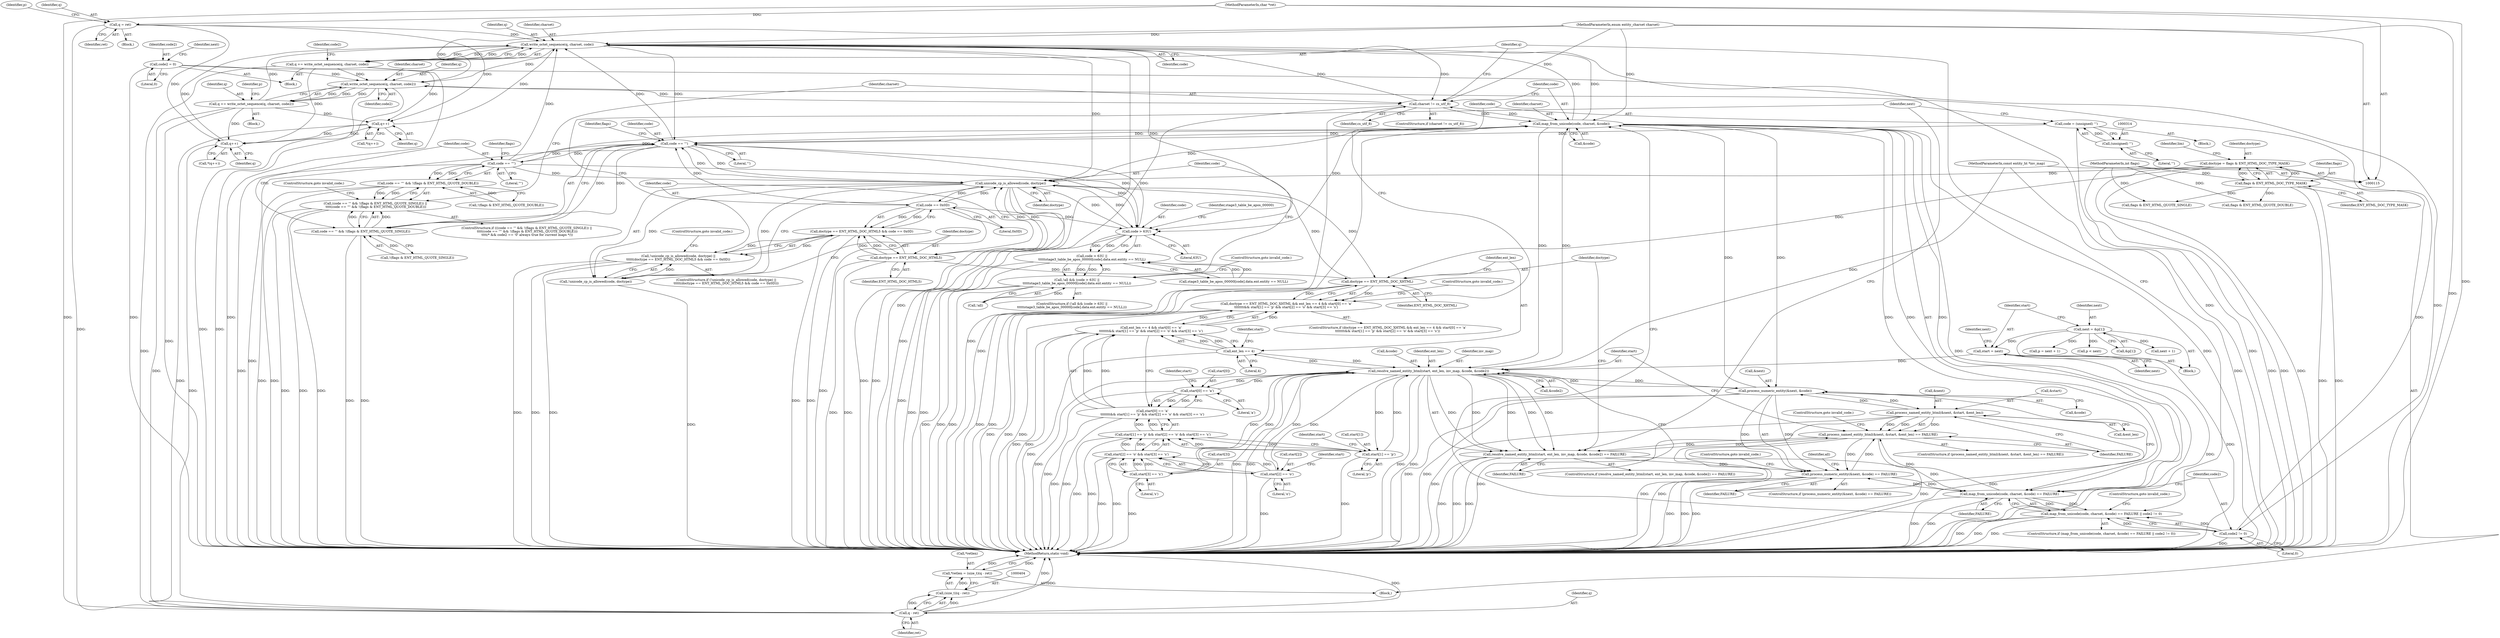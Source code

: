 digraph "0_php-src_0da8b8b801f9276359262f1ef8274c7812d3dfda?w=1_9@API" {
"1000363" [label="(Call,write_octet_sequence(q, charset, code))"];
"1000392" [label="(Call,q++)"];
"1000180" [label="(Call,q++)"];
"1000361" [label="(Call,q += write_octet_sequence(q, charset, code))"];
"1000363" [label="(Call,write_octet_sequence(q, charset, code))"];
"1000149" [label="(Call,q = ret)"];
"1000118" [label="(MethodParameterIn,char *ret)"];
"1000370" [label="(Call,q += write_octet_sequence(q, charset, code2))"];
"1000372" [label="(Call,write_octet_sequence(q, charset, code2))"];
"1000123" [label="(MethodParameterIn,enum entity_charset charset)"];
"1000158" [label="(Call,code2 = 0)"];
"1000357" [label="(Call,code2 != 0)"];
"1000351" [label="(Call,map_from_unicode(code, charset, &code))"];
"1000335" [label="(Call,code == '\"')"];
"1000327" [label="(Call,code == '\'')"];
"1000311" [label="(Call,code = (unsigned) '\'')"];
"1000313" [label="(Call,(unsigned) '\'')"];
"1000238" [label="(Call,code == 0x0D)"];
"1000231" [label="(Call,unicode_cp_is_allowed(code, doctype))"];
"1000213" [label="(Call,code > 63U)"];
"1000129" [label="(Call,doctype = flags & ENT_HTML_DOC_TYPE_MASK)"];
"1000131" [label="(Call,flags & ENT_HTML_DOC_TYPE_MASK)"];
"1000121" [label="(MethodParameterIn,int flags)"];
"1000280" [label="(Call,doctype == ENT_HTML_DOC_XHTML)"];
"1000235" [label="(Call,doctype == ENT_HTML_DOC_HTML5)"];
"1000344" [label="(Call,charset != cs_utf_8)"];
"1000268" [label="(Call,resolve_named_entity_html(start, ent_len, inv_map, &code, &code2))"];
"1000252" [label="(Call,start = next)"];
"1000246" [label="(Call,next = &p[1])"];
"1000288" [label="(Call,start[0] == 'a')"];
"1000300" [label="(Call,start[2] == 'o')"];
"1000305" [label="(Call,start[3] == 's')"];
"1000294" [label="(Call,start[1] == 'p')"];
"1000284" [label="(Call,ent_len == 4)"];
"1000122" [label="(MethodParameterIn,const entity_ht *inv_map)"];
"1000201" [label="(Call,process_numeric_entity(&next, &code))"];
"1000257" [label="(Call,process_named_entity_html(&next, &start, &ent_len))"];
"1000212" [label="(Call,code > 63U ||\n\t\t\t\t\tstage3_table_be_apos_00000[code].data.ent.entity == NULL)"];
"1000209" [label="(Call,!all && (code > 63U ||\n\t\t\t\t\tstage3_table_be_apos_00000[code].data.ent.entity == NULL))"];
"1000230" [label="(Call,!unicode_cp_is_allowed(code, doctype))"];
"1000229" [label="(Call,!unicode_cp_is_allowed(code, doctype) ||\n\t\t\t\t\t(doctype == ENT_HTML_DOC_HTML5 && code == 0x0D))"];
"1000234" [label="(Call,doctype == ENT_HTML_DOC_HTML5 && code == 0x0D)"];
"1000279" [label="(Call,doctype == ENT_HTML_DOC_XHTML && ent_len == 4 && start[0] == 'a'\n\t\t\t\t\t\t\t&& start[1] == 'p' && start[2] == 'o' && start[3] == 's')"];
"1000326" [label="(Call,code == '\'' && !(flags & ENT_HTML_QUOTE_SINGLE))"];
"1000325" [label="(Call,(code == '\'' && !(flags & ENT_HTML_QUOTE_SINGLE)) ||\n \t\t\t\t(code == '\"' && !(flags & ENT_HTML_QUOTE_DOUBLE)))"];
"1000334" [label="(Call,code == '\"' && !(flags & ENT_HTML_QUOTE_DOUBLE))"];
"1000200" [label="(Call,process_numeric_entity(&next, &code) == FAILURE)"];
"1000256" [label="(Call,process_named_entity_html(&next, &start, &ent_len) == FAILURE)"];
"1000267" [label="(Call,resolve_named_entity_html(start, ent_len, inv_map, &code, &code2) == FAILURE)"];
"1000350" [label="(Call,map_from_unicode(code, charset, &code) == FAILURE)"];
"1000349" [label="(Call,map_from_unicode(code, charset, &code) == FAILURE || code2 != 0)"];
"1000283" [label="(Call,ent_len == 4 && start[0] == 'a'\n\t\t\t\t\t\t\t&& start[1] == 'p' && start[2] == 'o' && start[3] == 's')"];
"1000287" [label="(Call,start[0] == 'a'\n\t\t\t\t\t\t\t&& start[1] == 'p' && start[2] == 'o' && start[3] == 's')"];
"1000293" [label="(Call,start[1] == 'p' && start[2] == 'o' && start[3] == 's')"];
"1000299" [label="(Call,start[2] == 'o' && start[3] == 's')"];
"1000405" [label="(Call,q - ret)"];
"1000403" [label="(Call,(size_t)(q - ret))"];
"1000400" [label="(Call,*retlen = (size_t)(q - ret))"];
"1000283" [label="(Call,ent_len == 4 && start[0] == 'a'\n\t\t\t\t\t\t\t&& start[1] == 'p' && start[2] == 'o' && start[3] == 's')"];
"1000133" [label="(Identifier,ENT_HTML_DOC_TYPE_MASK)"];
"1000204" [label="(Call,&code)"];
"1000227" [label="(ControlStructure,goto invalid_code;)"];
"1000400" [label="(Call,*retlen = (size_t)(q - ret))"];
"1000124" [label="(Block,)"];
"1000241" [label="(ControlStructure,goto invalid_code;)"];
"1000359" [label="(Literal,0)"];
"1000279" [label="(Call,doctype == ENT_HTML_DOC_XHTML && ent_len == 4 && start[0] == 'a'\n\t\t\t\t\t\t\t&& start[1] == 'p' && start[2] == 'o' && start[3] == 's')"];
"1000118" [label="(MethodParameterIn,char *ret)"];
"1000252" [label="(Call,start = next)"];
"1000264" [label="(Identifier,FAILURE)"];
"1000406" [label="(Identifier,q)"];
"1000257" [label="(Call,process_named_entity_html(&next, &start, &ent_len))"];
"1000335" [label="(Call,code == '\"')"];
"1000357" [label="(Call,code2 != 0)"];
"1000129" [label="(Call,doctype = flags & ENT_HTML_DOC_TYPE_MASK)"];
"1000369" [label="(Block,)"];
"1000272" [label="(Call,&code)"];
"1000364" [label="(Identifier,q)"];
"1000201" [label="(Call,process_numeric_entity(&next, &code))"];
"1000302" [label="(Identifier,start)"];
"1000213" [label="(Call,code > 63U)"];
"1000375" [label="(Identifier,code2)"];
"1000233" [label="(Identifier,doctype)"];
"1000405" [label="(Call,q - ret)"];
"1000135" [label="(Identifier,lim)"];
"1000301" [label="(Call,start[2])"];
"1000332" [label="(Identifier,flags)"];
"1000260" [label="(Call,&start)"];
"1000371" [label="(Identifier,q)"];
"1000298" [label="(Literal,'p')"];
"1000362" [label="(Identifier,q)"];
"1000180" [label="(Call,q++)"];
"1000312" [label="(Identifier,code)"];
"1000132" [label="(Identifier,flags)"];
"1000268" [label="(Call,resolve_named_entity_html(start, ent_len, inv_map, &code, &code2))"];
"1000325" [label="(Call,(code == '\'' && !(flags & ENT_HTML_QUOTE_SINGLE)) ||\n \t\t\t\t(code == '\"' && !(flags & ENT_HTML_QUOTE_DOUBLE)))"];
"1000246" [label="(Call,next = &p[1])"];
"1000179" [label="(Call,*(q++))"];
"1000322" [label="(Identifier,next)"];
"1000181" [label="(Identifier,q)"];
"1000131" [label="(Call,flags & ENT_HTML_DOC_TYPE_MASK)"];
"1000270" [label="(Identifier,ent_len)"];
"1000339" [label="(Call,flags & ENT_HTML_QUOTE_DOUBLE)"];
"1000199" [label="(ControlStructure,if (process_numeric_entity(&next, &code) == FAILURE))"];
"1000209" [label="(Call,!all && (code > 63U ||\n\t\t\t\t\tstage3_table_be_apos_00000[code].data.ent.entity == NULL))"];
"1000361" [label="(Call,q += write_octet_sequence(q, charset, code))"];
"1000258" [label="(Call,&next)"];
"1000299" [label="(Call,start[2] == 'o' && start[3] == 's')"];
"1000330" [label="(Call,!(flags & ENT_HTML_QUOTE_SINGLE))"];
"1000336" [label="(Identifier,code)"];
"1000265" [label="(ControlStructure,goto invalid_code;)"];
"1000366" [label="(Identifier,code)"];
"1000329" [label="(Literal,'\'')"];
"1000324" [label="(ControlStructure,if (((code == '\'' && !(flags & ENT_HTML_QUOTE_SINGLE)) ||\n \t\t\t\t(code == '\"' && !(flags & ENT_HTML_QUOTE_DOUBLE)))\n \t\t\t\t/* && code2 == '\0' always true for current maps */))"];
"1000123" [label="(MethodParameterIn,enum entity_charset charset)"];
"1000286" [label="(Literal,4)"];
"1000253" [label="(Identifier,start)"];
"1000212" [label="(Call,code > 63U ||\n\t\t\t\t\tstage3_table_be_apos_00000[code].data.ent.entity == NULL)"];
"1000230" [label="(Call,!unicode_cp_is_allowed(code, doctype))"];
"1000159" [label="(Identifier,code2)"];
"1000327" [label="(Call,code == '\'')"];
"1000392" [label="(Call,q++)"];
"1000229" [label="(Call,!unicode_cp_is_allowed(code, doctype) ||\n\t\t\t\t\t(doctype == ENT_HTML_DOC_HTML5 && code == 0x0D))"];
"1000345" [label="(Identifier,charset)"];
"1000259" [label="(Identifier,next)"];
"1000376" [label="(Call,p = next + 1)"];
"1000384" [label="(Call,p < next)"];
"1000235" [label="(Call,doctype == ENT_HTML_DOC_HTML5)"];
"1000306" [label="(Call,start[3])"];
"1000352" [label="(Identifier,code)"];
"1000326" [label="(Call,code == '\'' && !(flags & ENT_HTML_QUOTE_SINGLE))"];
"1000284" [label="(Call,ent_len == 4)"];
"1000282" [label="(Identifier,ENT_HTML_DOC_XHTML)"];
"1000228" [label="(ControlStructure,if (!unicode_cp_is_allowed(code, doctype) ||\n\t\t\t\t\t(doctype == ENT_HTML_DOC_HTML5 && code == 0x0D)))"];
"1000153" [label="(Identifier,p)"];
"1000350" [label="(Call,map_from_unicode(code, charset, &code) == FAILURE)"];
"1000300" [label="(Call,start[2] == 'o')"];
"1000287" [label="(Call,start[0] == 'a'\n\t\t\t\t\t\t\t&& start[1] == 'p' && start[2] == 'o' && start[3] == 's')"];
"1000232" [label="(Identifier,code)"];
"1000334" [label="(Call,code == '\"' && !(flags & ENT_HTML_QUOTE_DOUBLE))"];
"1000305" [label="(Call,start[3] == 's')"];
"1000216" [label="(Call,stage3_table_be_apos_00000[code].data.ent.entity == NULL)"];
"1000393" [label="(Identifier,q)"];
"1000151" [label="(Identifier,ret)"];
"1000267" [label="(Call,resolve_named_entity_html(start, ent_len, inv_map, &code, &code2) == FAILURE)"];
"1000254" [label="(Identifier,next)"];
"1000285" [label="(Identifier,ent_len)"];
"1000200" [label="(Call,process_numeric_entity(&next, &code) == FAILURE)"];
"1000309" [label="(Literal,'s')"];
"1000343" [label="(ControlStructure,if (charset != cs_utf_8))"];
"1000342" [label="(ControlStructure,goto invalid_code;)"];
"1000155" [label="(Block,)"];
"1000337" [label="(Literal,'\"')"];
"1000292" [label="(Literal,'a')"];
"1000377" [label="(Identifier,p)"];
"1000269" [label="(Identifier,start)"];
"1000315" [label="(Literal,'\'')"];
"1000344" [label="(Call,charset != cs_utf_8)"];
"1000240" [label="(Literal,0x0D)"];
"1000234" [label="(Call,doctype == ENT_HTML_DOC_HTML5 && code == 0x0D)"];
"1000211" [label="(Identifier,all)"];
"1000266" [label="(ControlStructure,if (resolve_named_entity_html(start, ent_len, inv_map, &code, &code2) == FAILURE))"];
"1000248" [label="(Call,&p[1])"];
"1000374" [label="(Identifier,charset)"];
"1000363" [label="(Call,write_octet_sequence(q, charset, code))"];
"1000318" [label="(ControlStructure,goto invalid_code;)"];
"1000407" [label="(Identifier,ret)"];
"1000351" [label="(Call,map_from_unicode(code, charset, &code))"];
"1000121" [label="(MethodParameterIn,int flags)"];
"1000290" [label="(Identifier,start)"];
"1000158" [label="(Call,code2 = 0)"];
"1000346" [label="(Identifier,cs_utf_8)"];
"1000349" [label="(Call,map_from_unicode(code, charset, &code) == FAILURE || code2 != 0)"];
"1000149" [label="(Call,q = ret)"];
"1000163" [label="(Identifier,next)"];
"1000238" [label="(Call,code == 0x0D)"];
"1000271" [label="(Identifier,inv_map)"];
"1000293" [label="(Call,start[1] == 'p' && start[2] == 'o' && start[3] == 's')"];
"1000304" [label="(Literal,'o')"];
"1000365" [label="(Identifier,charset)"];
"1000122" [label="(MethodParameterIn,const entity_ht *inv_map)"];
"1000401" [label="(Call,*retlen)"];
"1000276" [label="(Identifier,FAILURE)"];
"1000207" [label="(ControlStructure,goto invalid_code;)"];
"1000391" [label="(Call,*(q++))"];
"1000262" [label="(Call,&ent_len)"];
"1000255" [label="(ControlStructure,if (process_named_entity_html(&next, &start, &ent_len) == FAILURE))"];
"1000294" [label="(Call,start[1] == 'p')"];
"1000288" [label="(Call,start[0] == 'a')"];
"1000338" [label="(Call,!(flags & ENT_HTML_QUOTE_DOUBLE))"];
"1000378" [label="(Call,next + 1)"];
"1000239" [label="(Identifier,code)"];
"1000289" [label="(Call,start[0])"];
"1000280" [label="(Call,doctype == ENT_HTML_DOC_XHTML)"];
"1000348" [label="(ControlStructure,if (map_from_unicode(code, charset, &code) == FAILURE || code2 != 0))"];
"1000372" [label="(Call,write_octet_sequence(q, charset, code2))"];
"1000150" [label="(Identifier,q)"];
"1000313" [label="(Call,(unsigned) '\'')"];
"1000210" [label="(Call,!all)"];
"1000368" [label="(Identifier,code2)"];
"1000295" [label="(Call,start[1])"];
"1000296" [label="(Identifier,start)"];
"1000247" [label="(Identifier,next)"];
"1000354" [label="(Call,&code)"];
"1000256" [label="(Call,process_named_entity_html(&next, &start, &ent_len) == FAILURE)"];
"1000145" [label="(Block,)"];
"1000408" [label="(MethodReturn,static void)"];
"1000311" [label="(Call,code = (unsigned) '\'')"];
"1000214" [label="(Identifier,code)"];
"1000130" [label="(Identifier,doctype)"];
"1000281" [label="(Identifier,doctype)"];
"1000236" [label="(Identifier,doctype)"];
"1000328" [label="(Identifier,code)"];
"1000370" [label="(Call,q += write_octet_sequence(q, charset, code2))"];
"1000356" [label="(Identifier,FAILURE)"];
"1000358" [label="(Identifier,code2)"];
"1000231" [label="(Call,unicode_cp_is_allowed(code, doctype))"];
"1000221" [label="(Identifier,stage3_table_be_apos_00000)"];
"1000373" [label="(Identifier,q)"];
"1000215" [label="(Literal,63U)"];
"1000237" [label="(Identifier,ENT_HTML_DOC_HTML5)"];
"1000206" [label="(Identifier,FAILURE)"];
"1000331" [label="(Call,flags & ENT_HTML_QUOTE_SINGLE)"];
"1000243" [label="(Block,)"];
"1000340" [label="(Identifier,flags)"];
"1000360" [label="(ControlStructure,goto invalid_code;)"];
"1000208" [label="(ControlStructure,if (!all && (code > 63U ||\n\t\t\t\t\tstage3_table_be_apos_00000[code].data.ent.entity == NULL)))"];
"1000278" [label="(ControlStructure,if (doctype == ENT_HTML_DOC_XHTML && ent_len == 4 && start[0] == 'a'\n\t\t\t\t\t\t\t&& start[1] == 'p' && start[2] == 'o' && start[3] == 's'))"];
"1000160" [label="(Literal,0)"];
"1000353" [label="(Identifier,charset)"];
"1000307" [label="(Identifier,start)"];
"1000202" [label="(Call,&next)"];
"1000403" [label="(Call,(size_t)(q - ret))"];
"1000274" [label="(Call,&code2)"];
"1000310" [label="(Block,)"];
"1000363" -> "1000361"  [label="AST: "];
"1000363" -> "1000366"  [label="CFG: "];
"1000364" -> "1000363"  [label="AST: "];
"1000365" -> "1000363"  [label="AST: "];
"1000366" -> "1000363"  [label="AST: "];
"1000361" -> "1000363"  [label="CFG: "];
"1000363" -> "1000408"  [label="DDG: "];
"1000363" -> "1000408"  [label="DDG: "];
"1000363" -> "1000213"  [label="DDG: "];
"1000363" -> "1000231"  [label="DDG: "];
"1000363" -> "1000327"  [label="DDG: "];
"1000363" -> "1000344"  [label="DDG: "];
"1000363" -> "1000361"  [label="DDG: "];
"1000363" -> "1000361"  [label="DDG: "];
"1000363" -> "1000361"  [label="DDG: "];
"1000392" -> "1000363"  [label="DDG: "];
"1000180" -> "1000363"  [label="DDG: "];
"1000361" -> "1000363"  [label="DDG: "];
"1000149" -> "1000363"  [label="DDG: "];
"1000370" -> "1000363"  [label="DDG: "];
"1000351" -> "1000363"  [label="DDG: "];
"1000351" -> "1000363"  [label="DDG: "];
"1000344" -> "1000363"  [label="DDG: "];
"1000123" -> "1000363"  [label="DDG: "];
"1000335" -> "1000363"  [label="DDG: "];
"1000327" -> "1000363"  [label="DDG: "];
"1000363" -> "1000372"  [label="DDG: "];
"1000392" -> "1000391"  [label="AST: "];
"1000392" -> "1000393"  [label="CFG: "];
"1000393" -> "1000392"  [label="AST: "];
"1000391" -> "1000392"  [label="CFG: "];
"1000392" -> "1000180"  [label="DDG: "];
"1000180" -> "1000392"  [label="DDG: "];
"1000361" -> "1000392"  [label="DDG: "];
"1000149" -> "1000392"  [label="DDG: "];
"1000370" -> "1000392"  [label="DDG: "];
"1000392" -> "1000405"  [label="DDG: "];
"1000180" -> "1000179"  [label="AST: "];
"1000180" -> "1000181"  [label="CFG: "];
"1000181" -> "1000180"  [label="AST: "];
"1000179" -> "1000180"  [label="CFG: "];
"1000361" -> "1000180"  [label="DDG: "];
"1000149" -> "1000180"  [label="DDG: "];
"1000370" -> "1000180"  [label="DDG: "];
"1000180" -> "1000405"  [label="DDG: "];
"1000361" -> "1000155"  [label="AST: "];
"1000362" -> "1000361"  [label="AST: "];
"1000368" -> "1000361"  [label="CFG: "];
"1000361" -> "1000408"  [label="DDG: "];
"1000361" -> "1000372"  [label="DDG: "];
"1000361" -> "1000405"  [label="DDG: "];
"1000149" -> "1000145"  [label="AST: "];
"1000149" -> "1000151"  [label="CFG: "];
"1000150" -> "1000149"  [label="AST: "];
"1000151" -> "1000149"  [label="AST: "];
"1000153" -> "1000149"  [label="CFG: "];
"1000118" -> "1000149"  [label="DDG: "];
"1000149" -> "1000405"  [label="DDG: "];
"1000118" -> "1000115"  [label="AST: "];
"1000118" -> "1000408"  [label="DDG: "];
"1000118" -> "1000405"  [label="DDG: "];
"1000370" -> "1000369"  [label="AST: "];
"1000370" -> "1000372"  [label="CFG: "];
"1000371" -> "1000370"  [label="AST: "];
"1000372" -> "1000370"  [label="AST: "];
"1000377" -> "1000370"  [label="CFG: "];
"1000370" -> "1000408"  [label="DDG: "];
"1000372" -> "1000370"  [label="DDG: "];
"1000372" -> "1000370"  [label="DDG: "];
"1000372" -> "1000370"  [label="DDG: "];
"1000370" -> "1000405"  [label="DDG: "];
"1000372" -> "1000375"  [label="CFG: "];
"1000373" -> "1000372"  [label="AST: "];
"1000374" -> "1000372"  [label="AST: "];
"1000375" -> "1000372"  [label="AST: "];
"1000372" -> "1000408"  [label="DDG: "];
"1000372" -> "1000408"  [label="DDG: "];
"1000372" -> "1000344"  [label="DDG: "];
"1000123" -> "1000372"  [label="DDG: "];
"1000158" -> "1000372"  [label="DDG: "];
"1000357" -> "1000372"  [label="DDG: "];
"1000123" -> "1000115"  [label="AST: "];
"1000123" -> "1000408"  [label="DDG: "];
"1000123" -> "1000344"  [label="DDG: "];
"1000123" -> "1000351"  [label="DDG: "];
"1000158" -> "1000155"  [label="AST: "];
"1000158" -> "1000160"  [label="CFG: "];
"1000159" -> "1000158"  [label="AST: "];
"1000160" -> "1000158"  [label="AST: "];
"1000163" -> "1000158"  [label="CFG: "];
"1000158" -> "1000408"  [label="DDG: "];
"1000158" -> "1000357"  [label="DDG: "];
"1000357" -> "1000349"  [label="AST: "];
"1000357" -> "1000359"  [label="CFG: "];
"1000358" -> "1000357"  [label="AST: "];
"1000359" -> "1000357"  [label="AST: "];
"1000349" -> "1000357"  [label="CFG: "];
"1000357" -> "1000408"  [label="DDG: "];
"1000357" -> "1000349"  [label="DDG: "];
"1000357" -> "1000349"  [label="DDG: "];
"1000351" -> "1000350"  [label="AST: "];
"1000351" -> "1000354"  [label="CFG: "];
"1000352" -> "1000351"  [label="AST: "];
"1000353" -> "1000351"  [label="AST: "];
"1000354" -> "1000351"  [label="AST: "];
"1000356" -> "1000351"  [label="CFG: "];
"1000351" -> "1000408"  [label="DDG: "];
"1000351" -> "1000408"  [label="DDG: "];
"1000351" -> "1000408"  [label="DDG: "];
"1000351" -> "1000201"  [label="DDG: "];
"1000351" -> "1000213"  [label="DDG: "];
"1000351" -> "1000231"  [label="DDG: "];
"1000351" -> "1000268"  [label="DDG: "];
"1000351" -> "1000327"  [label="DDG: "];
"1000351" -> "1000344"  [label="DDG: "];
"1000351" -> "1000350"  [label="DDG: "];
"1000351" -> "1000350"  [label="DDG: "];
"1000351" -> "1000350"  [label="DDG: "];
"1000335" -> "1000351"  [label="DDG: "];
"1000327" -> "1000351"  [label="DDG: "];
"1000344" -> "1000351"  [label="DDG: "];
"1000268" -> "1000351"  [label="DDG: "];
"1000201" -> "1000351"  [label="DDG: "];
"1000335" -> "1000334"  [label="AST: "];
"1000335" -> "1000337"  [label="CFG: "];
"1000336" -> "1000335"  [label="AST: "];
"1000337" -> "1000335"  [label="AST: "];
"1000340" -> "1000335"  [label="CFG: "];
"1000334" -> "1000335"  [label="CFG: "];
"1000335" -> "1000408"  [label="DDG: "];
"1000335" -> "1000213"  [label="DDG: "];
"1000335" -> "1000231"  [label="DDG: "];
"1000335" -> "1000327"  [label="DDG: "];
"1000335" -> "1000334"  [label="DDG: "];
"1000335" -> "1000334"  [label="DDG: "];
"1000327" -> "1000335"  [label="DDG: "];
"1000327" -> "1000326"  [label="AST: "];
"1000327" -> "1000329"  [label="CFG: "];
"1000328" -> "1000327"  [label="AST: "];
"1000329" -> "1000327"  [label="AST: "];
"1000332" -> "1000327"  [label="CFG: "];
"1000326" -> "1000327"  [label="CFG: "];
"1000327" -> "1000408"  [label="DDG: "];
"1000327" -> "1000213"  [label="DDG: "];
"1000327" -> "1000231"  [label="DDG: "];
"1000327" -> "1000326"  [label="DDG: "];
"1000327" -> "1000326"  [label="DDG: "];
"1000311" -> "1000327"  [label="DDG: "];
"1000238" -> "1000327"  [label="DDG: "];
"1000213" -> "1000327"  [label="DDG: "];
"1000231" -> "1000327"  [label="DDG: "];
"1000311" -> "1000310"  [label="AST: "];
"1000311" -> "1000313"  [label="CFG: "];
"1000312" -> "1000311"  [label="AST: "];
"1000313" -> "1000311"  [label="AST: "];
"1000322" -> "1000311"  [label="CFG: "];
"1000311" -> "1000408"  [label="DDG: "];
"1000313" -> "1000311"  [label="DDG: "];
"1000313" -> "1000315"  [label="CFG: "];
"1000314" -> "1000313"  [label="AST: "];
"1000315" -> "1000313"  [label="AST: "];
"1000238" -> "1000234"  [label="AST: "];
"1000238" -> "1000240"  [label="CFG: "];
"1000239" -> "1000238"  [label="AST: "];
"1000240" -> "1000238"  [label="AST: "];
"1000234" -> "1000238"  [label="CFG: "];
"1000238" -> "1000408"  [label="DDG: "];
"1000238" -> "1000213"  [label="DDG: "];
"1000238" -> "1000231"  [label="DDG: "];
"1000238" -> "1000234"  [label="DDG: "];
"1000238" -> "1000234"  [label="DDG: "];
"1000231" -> "1000238"  [label="DDG: "];
"1000231" -> "1000230"  [label="AST: "];
"1000231" -> "1000233"  [label="CFG: "];
"1000232" -> "1000231"  [label="AST: "];
"1000233" -> "1000231"  [label="AST: "];
"1000230" -> "1000231"  [label="CFG: "];
"1000231" -> "1000408"  [label="DDG: "];
"1000231" -> "1000408"  [label="DDG: "];
"1000231" -> "1000213"  [label="DDG: "];
"1000231" -> "1000230"  [label="DDG: "];
"1000231" -> "1000230"  [label="DDG: "];
"1000213" -> "1000231"  [label="DDG: "];
"1000129" -> "1000231"  [label="DDG: "];
"1000280" -> "1000231"  [label="DDG: "];
"1000235" -> "1000231"  [label="DDG: "];
"1000231" -> "1000235"  [label="DDG: "];
"1000231" -> "1000280"  [label="DDG: "];
"1000213" -> "1000212"  [label="AST: "];
"1000213" -> "1000215"  [label="CFG: "];
"1000214" -> "1000213"  [label="AST: "];
"1000215" -> "1000213"  [label="AST: "];
"1000221" -> "1000213"  [label="CFG: "];
"1000212" -> "1000213"  [label="CFG: "];
"1000213" -> "1000408"  [label="DDG: "];
"1000213" -> "1000212"  [label="DDG: "];
"1000213" -> "1000212"  [label="DDG: "];
"1000129" -> "1000124"  [label="AST: "];
"1000129" -> "1000131"  [label="CFG: "];
"1000130" -> "1000129"  [label="AST: "];
"1000131" -> "1000129"  [label="AST: "];
"1000135" -> "1000129"  [label="CFG: "];
"1000129" -> "1000408"  [label="DDG: "];
"1000129" -> "1000408"  [label="DDG: "];
"1000131" -> "1000129"  [label="DDG: "];
"1000131" -> "1000129"  [label="DDG: "];
"1000129" -> "1000280"  [label="DDG: "];
"1000131" -> "1000133"  [label="CFG: "];
"1000132" -> "1000131"  [label="AST: "];
"1000133" -> "1000131"  [label="AST: "];
"1000131" -> "1000408"  [label="DDG: "];
"1000131" -> "1000408"  [label="DDG: "];
"1000121" -> "1000131"  [label="DDG: "];
"1000131" -> "1000331"  [label="DDG: "];
"1000131" -> "1000339"  [label="DDG: "];
"1000121" -> "1000115"  [label="AST: "];
"1000121" -> "1000408"  [label="DDG: "];
"1000121" -> "1000331"  [label="DDG: "];
"1000121" -> "1000339"  [label="DDG: "];
"1000280" -> "1000279"  [label="AST: "];
"1000280" -> "1000282"  [label="CFG: "];
"1000281" -> "1000280"  [label="AST: "];
"1000282" -> "1000280"  [label="AST: "];
"1000285" -> "1000280"  [label="CFG: "];
"1000279" -> "1000280"  [label="CFG: "];
"1000280" -> "1000408"  [label="DDG: "];
"1000280" -> "1000408"  [label="DDG: "];
"1000280" -> "1000279"  [label="DDG: "];
"1000280" -> "1000279"  [label="DDG: "];
"1000235" -> "1000280"  [label="DDG: "];
"1000235" -> "1000234"  [label="AST: "];
"1000235" -> "1000237"  [label="CFG: "];
"1000236" -> "1000235"  [label="AST: "];
"1000237" -> "1000235"  [label="AST: "];
"1000239" -> "1000235"  [label="CFG: "];
"1000234" -> "1000235"  [label="CFG: "];
"1000235" -> "1000408"  [label="DDG: "];
"1000235" -> "1000408"  [label="DDG: "];
"1000235" -> "1000234"  [label="DDG: "];
"1000235" -> "1000234"  [label="DDG: "];
"1000344" -> "1000343"  [label="AST: "];
"1000344" -> "1000346"  [label="CFG: "];
"1000345" -> "1000344"  [label="AST: "];
"1000346" -> "1000344"  [label="AST: "];
"1000352" -> "1000344"  [label="CFG: "];
"1000362" -> "1000344"  [label="CFG: "];
"1000344" -> "1000408"  [label="DDG: "];
"1000344" -> "1000408"  [label="DDG: "];
"1000268" -> "1000267"  [label="AST: "];
"1000268" -> "1000274"  [label="CFG: "];
"1000269" -> "1000268"  [label="AST: "];
"1000270" -> "1000268"  [label="AST: "];
"1000271" -> "1000268"  [label="AST: "];
"1000272" -> "1000268"  [label="AST: "];
"1000274" -> "1000268"  [label="AST: "];
"1000276" -> "1000268"  [label="CFG: "];
"1000268" -> "1000408"  [label="DDG: "];
"1000268" -> "1000408"  [label="DDG: "];
"1000268" -> "1000408"  [label="DDG: "];
"1000268" -> "1000408"  [label="DDG: "];
"1000268" -> "1000408"  [label="DDG: "];
"1000268" -> "1000201"  [label="DDG: "];
"1000268" -> "1000267"  [label="DDG: "];
"1000268" -> "1000267"  [label="DDG: "];
"1000268" -> "1000267"  [label="DDG: "];
"1000268" -> "1000267"  [label="DDG: "];
"1000268" -> "1000267"  [label="DDG: "];
"1000252" -> "1000268"  [label="DDG: "];
"1000288" -> "1000268"  [label="DDG: "];
"1000300" -> "1000268"  [label="DDG: "];
"1000305" -> "1000268"  [label="DDG: "];
"1000294" -> "1000268"  [label="DDG: "];
"1000284" -> "1000268"  [label="DDG: "];
"1000122" -> "1000268"  [label="DDG: "];
"1000201" -> "1000268"  [label="DDG: "];
"1000268" -> "1000284"  [label="DDG: "];
"1000268" -> "1000288"  [label="DDG: "];
"1000268" -> "1000294"  [label="DDG: "];
"1000268" -> "1000300"  [label="DDG: "];
"1000268" -> "1000305"  [label="DDG: "];
"1000252" -> "1000243"  [label="AST: "];
"1000252" -> "1000254"  [label="CFG: "];
"1000253" -> "1000252"  [label="AST: "];
"1000254" -> "1000252"  [label="AST: "];
"1000259" -> "1000252"  [label="CFG: "];
"1000252" -> "1000408"  [label="DDG: "];
"1000246" -> "1000252"  [label="DDG: "];
"1000246" -> "1000243"  [label="AST: "];
"1000246" -> "1000248"  [label="CFG: "];
"1000247" -> "1000246"  [label="AST: "];
"1000248" -> "1000246"  [label="AST: "];
"1000253" -> "1000246"  [label="CFG: "];
"1000246" -> "1000408"  [label="DDG: "];
"1000246" -> "1000376"  [label="DDG: "];
"1000246" -> "1000378"  [label="DDG: "];
"1000246" -> "1000384"  [label="DDG: "];
"1000288" -> "1000287"  [label="AST: "];
"1000288" -> "1000292"  [label="CFG: "];
"1000289" -> "1000288"  [label="AST: "];
"1000292" -> "1000288"  [label="AST: "];
"1000296" -> "1000288"  [label="CFG: "];
"1000287" -> "1000288"  [label="CFG: "];
"1000288" -> "1000408"  [label="DDG: "];
"1000288" -> "1000287"  [label="DDG: "];
"1000288" -> "1000287"  [label="DDG: "];
"1000300" -> "1000299"  [label="AST: "];
"1000300" -> "1000304"  [label="CFG: "];
"1000301" -> "1000300"  [label="AST: "];
"1000304" -> "1000300"  [label="AST: "];
"1000307" -> "1000300"  [label="CFG: "];
"1000299" -> "1000300"  [label="CFG: "];
"1000300" -> "1000408"  [label="DDG: "];
"1000300" -> "1000299"  [label="DDG: "];
"1000300" -> "1000299"  [label="DDG: "];
"1000305" -> "1000299"  [label="AST: "];
"1000305" -> "1000309"  [label="CFG: "];
"1000306" -> "1000305"  [label="AST: "];
"1000309" -> "1000305"  [label="AST: "];
"1000299" -> "1000305"  [label="CFG: "];
"1000305" -> "1000408"  [label="DDG: "];
"1000305" -> "1000299"  [label="DDG: "];
"1000305" -> "1000299"  [label="DDG: "];
"1000294" -> "1000293"  [label="AST: "];
"1000294" -> "1000298"  [label="CFG: "];
"1000295" -> "1000294"  [label="AST: "];
"1000298" -> "1000294"  [label="AST: "];
"1000302" -> "1000294"  [label="CFG: "];
"1000293" -> "1000294"  [label="CFG: "];
"1000294" -> "1000408"  [label="DDG: "];
"1000294" -> "1000293"  [label="DDG: "];
"1000294" -> "1000293"  [label="DDG: "];
"1000284" -> "1000283"  [label="AST: "];
"1000284" -> "1000286"  [label="CFG: "];
"1000285" -> "1000284"  [label="AST: "];
"1000286" -> "1000284"  [label="AST: "];
"1000290" -> "1000284"  [label="CFG: "];
"1000283" -> "1000284"  [label="CFG: "];
"1000284" -> "1000408"  [label="DDG: "];
"1000284" -> "1000283"  [label="DDG: "];
"1000284" -> "1000283"  [label="DDG: "];
"1000122" -> "1000115"  [label="AST: "];
"1000122" -> "1000408"  [label="DDG: "];
"1000201" -> "1000200"  [label="AST: "];
"1000201" -> "1000204"  [label="CFG: "];
"1000202" -> "1000201"  [label="AST: "];
"1000204" -> "1000201"  [label="AST: "];
"1000206" -> "1000201"  [label="CFG: "];
"1000201" -> "1000408"  [label="DDG: "];
"1000201" -> "1000408"  [label="DDG: "];
"1000201" -> "1000200"  [label="DDG: "];
"1000201" -> "1000200"  [label="DDG: "];
"1000257" -> "1000201"  [label="DDG: "];
"1000201" -> "1000257"  [label="DDG: "];
"1000257" -> "1000256"  [label="AST: "];
"1000257" -> "1000262"  [label="CFG: "];
"1000258" -> "1000257"  [label="AST: "];
"1000260" -> "1000257"  [label="AST: "];
"1000262" -> "1000257"  [label="AST: "];
"1000264" -> "1000257"  [label="CFG: "];
"1000257" -> "1000408"  [label="DDG: "];
"1000257" -> "1000408"  [label="DDG: "];
"1000257" -> "1000408"  [label="DDG: "];
"1000257" -> "1000256"  [label="DDG: "];
"1000257" -> "1000256"  [label="DDG: "];
"1000257" -> "1000256"  [label="DDG: "];
"1000212" -> "1000209"  [label="AST: "];
"1000212" -> "1000216"  [label="CFG: "];
"1000216" -> "1000212"  [label="AST: "];
"1000209" -> "1000212"  [label="CFG: "];
"1000212" -> "1000408"  [label="DDG: "];
"1000212" -> "1000408"  [label="DDG: "];
"1000212" -> "1000209"  [label="DDG: "];
"1000212" -> "1000209"  [label="DDG: "];
"1000216" -> "1000212"  [label="DDG: "];
"1000216" -> "1000212"  [label="DDG: "];
"1000209" -> "1000208"  [label="AST: "];
"1000209" -> "1000210"  [label="CFG: "];
"1000210" -> "1000209"  [label="AST: "];
"1000227" -> "1000209"  [label="CFG: "];
"1000232" -> "1000209"  [label="CFG: "];
"1000209" -> "1000408"  [label="DDG: "];
"1000209" -> "1000408"  [label="DDG: "];
"1000209" -> "1000408"  [label="DDG: "];
"1000210" -> "1000209"  [label="DDG: "];
"1000230" -> "1000229"  [label="AST: "];
"1000236" -> "1000230"  [label="CFG: "];
"1000229" -> "1000230"  [label="CFG: "];
"1000230" -> "1000408"  [label="DDG: "];
"1000230" -> "1000229"  [label="DDG: "];
"1000229" -> "1000228"  [label="AST: "];
"1000229" -> "1000234"  [label="CFG: "];
"1000234" -> "1000229"  [label="AST: "];
"1000241" -> "1000229"  [label="CFG: "];
"1000322" -> "1000229"  [label="CFG: "];
"1000229" -> "1000408"  [label="DDG: "];
"1000229" -> "1000408"  [label="DDG: "];
"1000229" -> "1000408"  [label="DDG: "];
"1000234" -> "1000229"  [label="DDG: "];
"1000234" -> "1000229"  [label="DDG: "];
"1000234" -> "1000408"  [label="DDG: "];
"1000234" -> "1000408"  [label="DDG: "];
"1000279" -> "1000278"  [label="AST: "];
"1000279" -> "1000283"  [label="CFG: "];
"1000283" -> "1000279"  [label="AST: "];
"1000312" -> "1000279"  [label="CFG: "];
"1000318" -> "1000279"  [label="CFG: "];
"1000279" -> "1000408"  [label="DDG: "];
"1000279" -> "1000408"  [label="DDG: "];
"1000279" -> "1000408"  [label="DDG: "];
"1000283" -> "1000279"  [label="DDG: "];
"1000283" -> "1000279"  [label="DDG: "];
"1000326" -> "1000325"  [label="AST: "];
"1000326" -> "1000330"  [label="CFG: "];
"1000330" -> "1000326"  [label="AST: "];
"1000336" -> "1000326"  [label="CFG: "];
"1000325" -> "1000326"  [label="CFG: "];
"1000326" -> "1000408"  [label="DDG: "];
"1000326" -> "1000408"  [label="DDG: "];
"1000326" -> "1000325"  [label="DDG: "];
"1000326" -> "1000325"  [label="DDG: "];
"1000330" -> "1000326"  [label="DDG: "];
"1000325" -> "1000324"  [label="AST: "];
"1000325" -> "1000334"  [label="CFG: "];
"1000334" -> "1000325"  [label="AST: "];
"1000342" -> "1000325"  [label="CFG: "];
"1000345" -> "1000325"  [label="CFG: "];
"1000325" -> "1000408"  [label="DDG: "];
"1000325" -> "1000408"  [label="DDG: "];
"1000325" -> "1000408"  [label="DDG: "];
"1000334" -> "1000325"  [label="DDG: "];
"1000334" -> "1000325"  [label="DDG: "];
"1000334" -> "1000338"  [label="CFG: "];
"1000338" -> "1000334"  [label="AST: "];
"1000334" -> "1000408"  [label="DDG: "];
"1000334" -> "1000408"  [label="DDG: "];
"1000338" -> "1000334"  [label="DDG: "];
"1000200" -> "1000199"  [label="AST: "];
"1000200" -> "1000206"  [label="CFG: "];
"1000206" -> "1000200"  [label="AST: "];
"1000207" -> "1000200"  [label="CFG: "];
"1000211" -> "1000200"  [label="CFG: "];
"1000200" -> "1000408"  [label="DDG: "];
"1000200" -> "1000408"  [label="DDG: "];
"1000200" -> "1000408"  [label="DDG: "];
"1000350" -> "1000200"  [label="DDG: "];
"1000256" -> "1000200"  [label="DDG: "];
"1000267" -> "1000200"  [label="DDG: "];
"1000200" -> "1000256"  [label="DDG: "];
"1000200" -> "1000350"  [label="DDG: "];
"1000256" -> "1000255"  [label="AST: "];
"1000256" -> "1000264"  [label="CFG: "];
"1000264" -> "1000256"  [label="AST: "];
"1000265" -> "1000256"  [label="CFG: "];
"1000269" -> "1000256"  [label="CFG: "];
"1000256" -> "1000408"  [label="DDG: "];
"1000256" -> "1000408"  [label="DDG: "];
"1000256" -> "1000408"  [label="DDG: "];
"1000350" -> "1000256"  [label="DDG: "];
"1000267" -> "1000256"  [label="DDG: "];
"1000256" -> "1000267"  [label="DDG: "];
"1000267" -> "1000266"  [label="AST: "];
"1000267" -> "1000276"  [label="CFG: "];
"1000276" -> "1000267"  [label="AST: "];
"1000281" -> "1000267"  [label="CFG: "];
"1000322" -> "1000267"  [label="CFG: "];
"1000267" -> "1000408"  [label="DDG: "];
"1000267" -> "1000408"  [label="DDG: "];
"1000267" -> "1000408"  [label="DDG: "];
"1000267" -> "1000350"  [label="DDG: "];
"1000350" -> "1000349"  [label="AST: "];
"1000350" -> "1000356"  [label="CFG: "];
"1000356" -> "1000350"  [label="AST: "];
"1000358" -> "1000350"  [label="CFG: "];
"1000349" -> "1000350"  [label="CFG: "];
"1000350" -> "1000408"  [label="DDG: "];
"1000350" -> "1000408"  [label="DDG: "];
"1000350" -> "1000349"  [label="DDG: "];
"1000350" -> "1000349"  [label="DDG: "];
"1000349" -> "1000348"  [label="AST: "];
"1000360" -> "1000349"  [label="CFG: "];
"1000362" -> "1000349"  [label="CFG: "];
"1000349" -> "1000408"  [label="DDG: "];
"1000349" -> "1000408"  [label="DDG: "];
"1000349" -> "1000408"  [label="DDG: "];
"1000283" -> "1000287"  [label="CFG: "];
"1000287" -> "1000283"  [label="AST: "];
"1000283" -> "1000408"  [label="DDG: "];
"1000283" -> "1000408"  [label="DDG: "];
"1000287" -> "1000283"  [label="DDG: "];
"1000287" -> "1000283"  [label="DDG: "];
"1000287" -> "1000293"  [label="CFG: "];
"1000293" -> "1000287"  [label="AST: "];
"1000287" -> "1000408"  [label="DDG: "];
"1000287" -> "1000408"  [label="DDG: "];
"1000293" -> "1000287"  [label="DDG: "];
"1000293" -> "1000287"  [label="DDG: "];
"1000293" -> "1000299"  [label="CFG: "];
"1000299" -> "1000293"  [label="AST: "];
"1000293" -> "1000408"  [label="DDG: "];
"1000293" -> "1000408"  [label="DDG: "];
"1000299" -> "1000293"  [label="DDG: "];
"1000299" -> "1000293"  [label="DDG: "];
"1000299" -> "1000408"  [label="DDG: "];
"1000299" -> "1000408"  [label="DDG: "];
"1000405" -> "1000403"  [label="AST: "];
"1000405" -> "1000407"  [label="CFG: "];
"1000406" -> "1000405"  [label="AST: "];
"1000407" -> "1000405"  [label="AST: "];
"1000403" -> "1000405"  [label="CFG: "];
"1000405" -> "1000408"  [label="DDG: "];
"1000405" -> "1000408"  [label="DDG: "];
"1000405" -> "1000403"  [label="DDG: "];
"1000405" -> "1000403"  [label="DDG: "];
"1000403" -> "1000400"  [label="AST: "];
"1000404" -> "1000403"  [label="AST: "];
"1000400" -> "1000403"  [label="CFG: "];
"1000403" -> "1000408"  [label="DDG: "];
"1000403" -> "1000400"  [label="DDG: "];
"1000400" -> "1000124"  [label="AST: "];
"1000401" -> "1000400"  [label="AST: "];
"1000408" -> "1000400"  [label="CFG: "];
"1000400" -> "1000408"  [label="DDG: "];
"1000400" -> "1000408"  [label="DDG: "];
}

